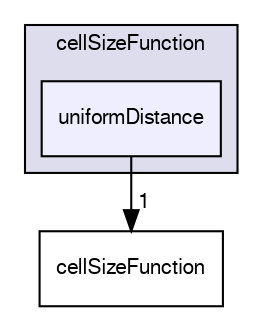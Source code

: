 digraph "applications/utilities/mesh/generation/foamyHexMesh/conformalVoronoiMesh/cellSizeControlSurfaces/cellSizeFunction/uniformDistance" {
  bgcolor=transparent;
  compound=true
  node [ fontsize="10", fontname="FreeSans"];
  edge [ labelfontsize="10", labelfontname="FreeSans"];
  subgraph clusterdir_614cd9042bbdf0551174d382eef52756 {
    graph [ bgcolor="#ddddee", pencolor="black", label="cellSizeFunction" fontname="FreeSans", fontsize="10", URL="dir_614cd9042bbdf0551174d382eef52756.html"]
  dir_3b66cc9cc49baa481fd4370feca8ab57 [shape=box, label="uniformDistance", style="filled", fillcolor="#eeeeff", pencolor="black", URL="dir_3b66cc9cc49baa481fd4370feca8ab57.html"];
  }
  dir_e3bb443d8adf418f6f07027144ab29af [shape=box label="cellSizeFunction" URL="dir_e3bb443d8adf418f6f07027144ab29af.html"];
  dir_3b66cc9cc49baa481fd4370feca8ab57->dir_e3bb443d8adf418f6f07027144ab29af [headlabel="1", labeldistance=1.5 headhref="dir_000367_000363.html"];
}
